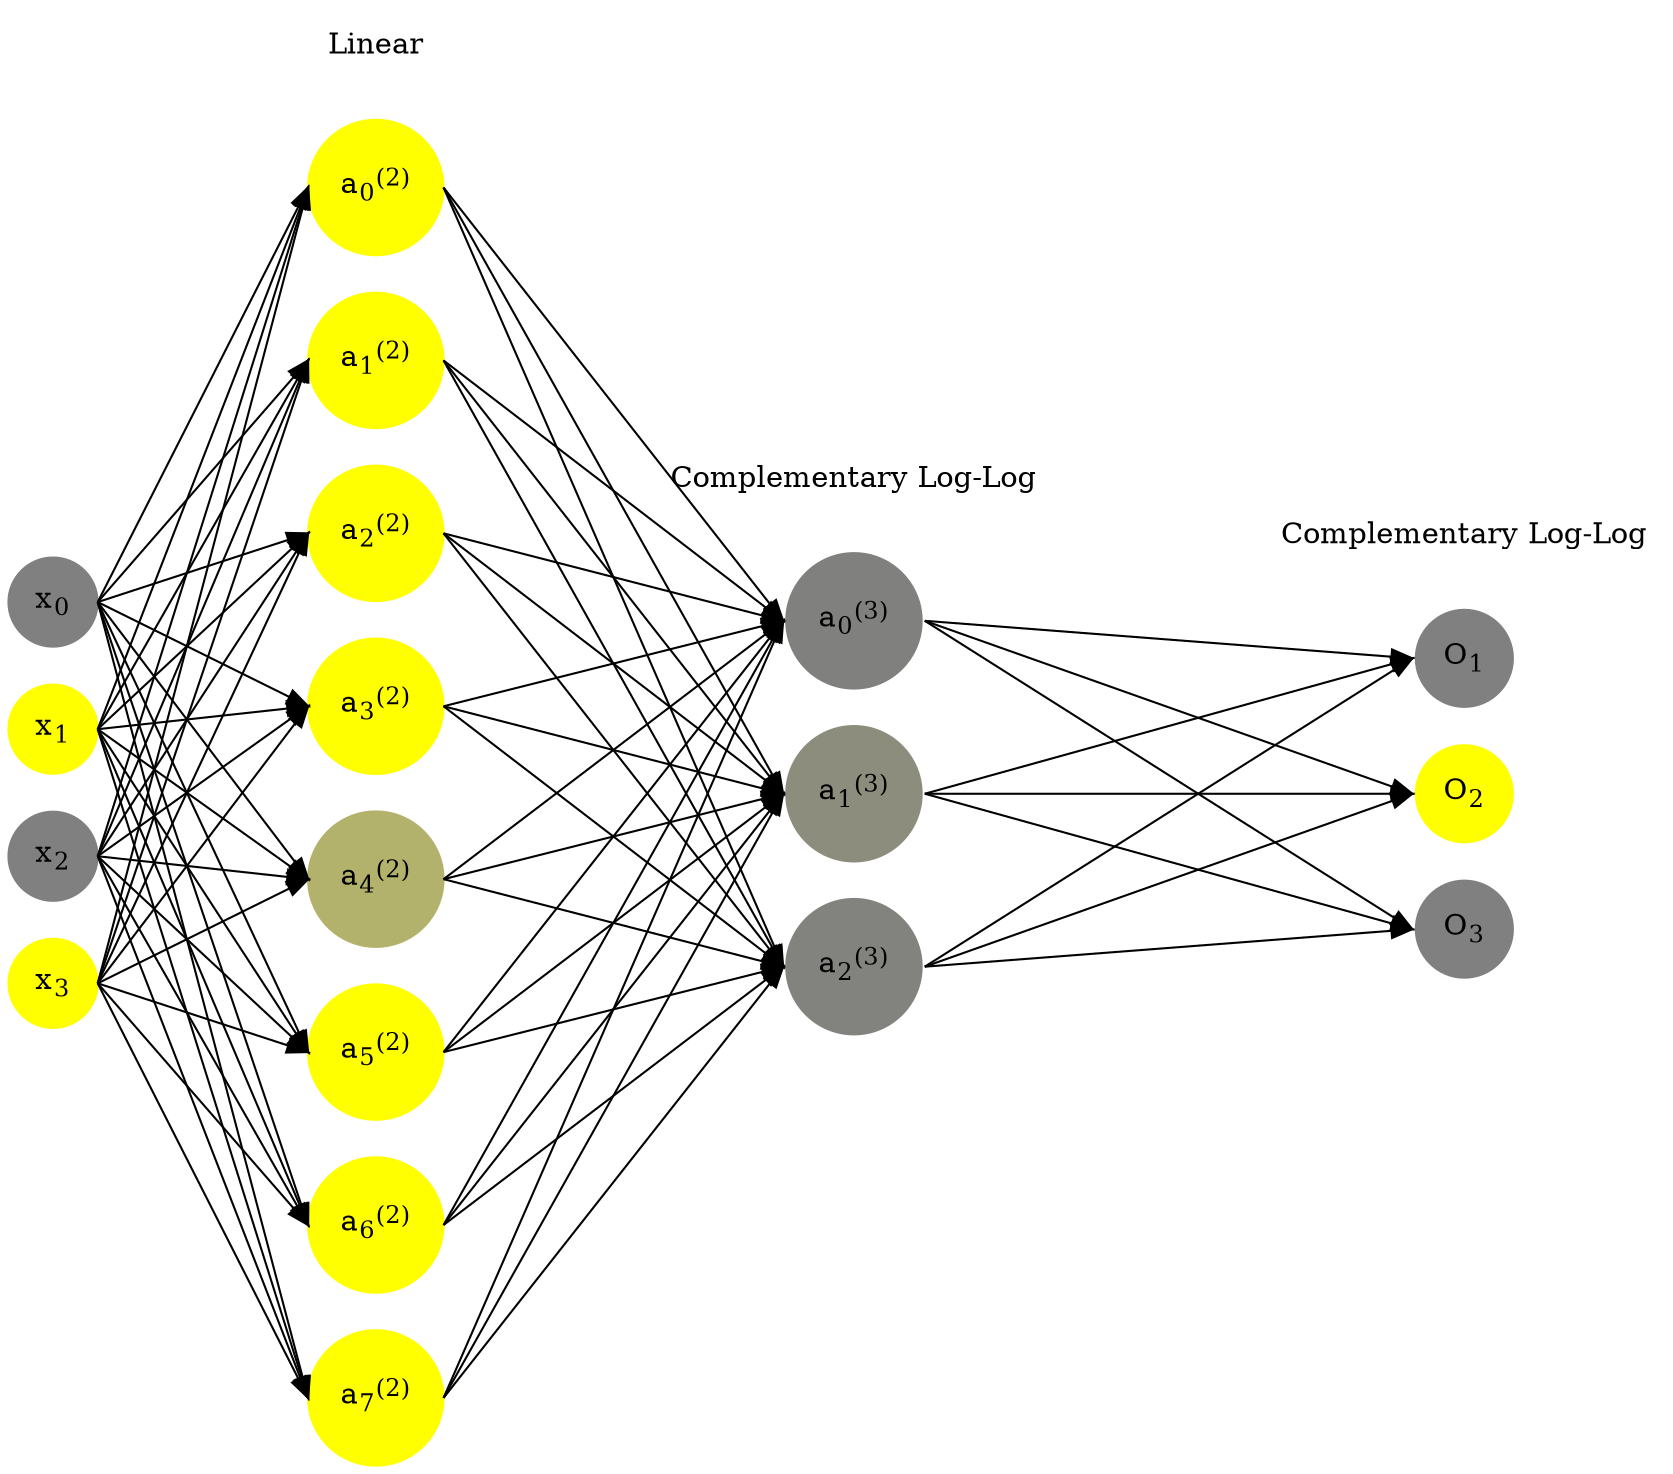 digraph G {
	rankdir = LR;
	splines=false;
	edge[style=invis];
	ranksep= 1.4;
	{
	node [shape=circle, color="0.1667, 0.0, 0.5", style=filled, fillcolor="0.1667, 0.0, 0.5"];
	x0 [label=<x<sub>0</sub>>];
	}
	{
	node [shape=circle, color="0.1667, 1.0, 1.0", style=filled, fillcolor="0.1667, 1.0, 1.0"];
	x1 [label=<x<sub>1</sub>>];
	}
	{
	node [shape=circle, color="0.1667, 0.0, 0.5", style=filled, fillcolor="0.1667, 0.0, 0.5"];
	x2 [label=<x<sub>2</sub>>];
	}
	{
	node [shape=circle, color="0.1667, 1.0, 1.0", style=filled, fillcolor="0.1667, 1.0, 1.0"];
	x3 [label=<x<sub>3</sub>>];
	}
	{
	node [shape=circle, color="0.1667, 1.255601, 1.127800", style=filled, fillcolor="0.1667, 1.255601, 1.127800"];
	a02 [label=<a<sub>0</sub><sup>(2)</sup>>];
	}
	{
	node [shape=circle, color="0.1667, 3.054602, 2.027301", style=filled, fillcolor="0.1667, 3.054602, 2.027301"];
	a12 [label=<a<sub>1</sub><sup>(2)</sup>>];
	}
	{
	node [shape=circle, color="0.1667, 0.993676, 0.996838", style=filled, fillcolor="0.1667, 0.993676, 0.996838"];
	a22 [label=<a<sub>2</sub><sup>(2)</sup>>];
	}
	{
	node [shape=circle, color="0.1667, 1.495344, 1.247672", style=filled, fillcolor="0.1667, 1.495344, 1.247672"];
	a32 [label=<a<sub>3</sub><sup>(2)</sup>>];
	}
	{
	node [shape=circle, color="0.1667, 0.393902, 0.696951", style=filled, fillcolor="0.1667, 0.393902, 0.696951"];
	a42 [label=<a<sub>4</sub><sup>(2)</sup>>];
	}
	{
	node [shape=circle, color="0.1667, 1.408860, 1.204430", style=filled, fillcolor="0.1667, 1.408860, 1.204430"];
	a52 [label=<a<sub>5</sub><sup>(2)</sup>>];
	}
	{
	node [shape=circle, color="0.1667, 1.482730, 1.241365", style=filled, fillcolor="0.1667, 1.482730, 1.241365"];
	a62 [label=<a<sub>6</sub><sup>(2)</sup>>];
	}
	{
	node [shape=circle, color="0.1667, 2.714761, 1.857380", style=filled, fillcolor="0.1667, 2.714761, 1.857380"];
	a72 [label=<a<sub>7</sub><sup>(2)</sup>>];
	}
	{
	node [shape=circle, color="0.1667, 0.000048, 0.500024", style=filled, fillcolor="0.1667, 0.000048, 0.500024"];
	a03 [label=<a<sub>0</sub><sup>(3)</sup>>];
	}
	{
	node [shape=circle, color="0.1667, 0.105957, 0.552979", style=filled, fillcolor="0.1667, 0.105957, 0.552979"];
	a13 [label=<a<sub>1</sub><sup>(3)</sup>>];
	}
	{
	node [shape=circle, color="0.1667, 0.015909, 0.507955", style=filled, fillcolor="0.1667, 0.015909, 0.507955"];
	a23 [label=<a<sub>2</sub><sup>(3)</sup>>];
	}
	{
	node [shape=circle, color="0.1667, 0.0, 0.5", style=filled, fillcolor="0.1667, 0.0, 0.5"];
	O1 [label=<O<sub>1</sub>>];
	}
	{
	node [shape=circle, color="0.1667, 1.0, 1.0", style=filled, fillcolor="0.1667, 1.0, 1.0"];
	O2 [label=<O<sub>2</sub>>];
	}
	{
	node [shape=circle, color="0.1667, 0.0, 0.5", style=filled, fillcolor="0.1667, 0.0, 0.5"];
	O3 [label=<O<sub>3</sub>>];
	}
	{
	rank=same;
	x0->x1->x2->x3;
	}
	{
	rank=same;
	a02->a12->a22->a32->a42->a52->a62->a72;
	}
	{
	rank=same;
	a03->a13->a23;
	}
	{
	rank=same;
	O1->O2->O3;
	}
	l1 [shape=plaintext,label="Linear"];
	l1->a02;
	{rank=same; l1;a02};
	l2 [shape=plaintext,label="Complementary Log-Log"];
	l2->a03;
	{rank=same; l2;a03};
	l3 [shape=plaintext,label="Complementary Log-Log"];
	l3->O1;
	{rank=same; l3;O1};
edge[style=solid, tailport=e, headport=w];
	{x0;x1;x2;x3} -> {a02;a12;a22;a32;a42;a52;a62;a72};
	{a02;a12;a22;a32;a42;a52;a62;a72} -> {a03;a13;a23};
	{a03;a13;a23} -> {O1,O2,O3};
}